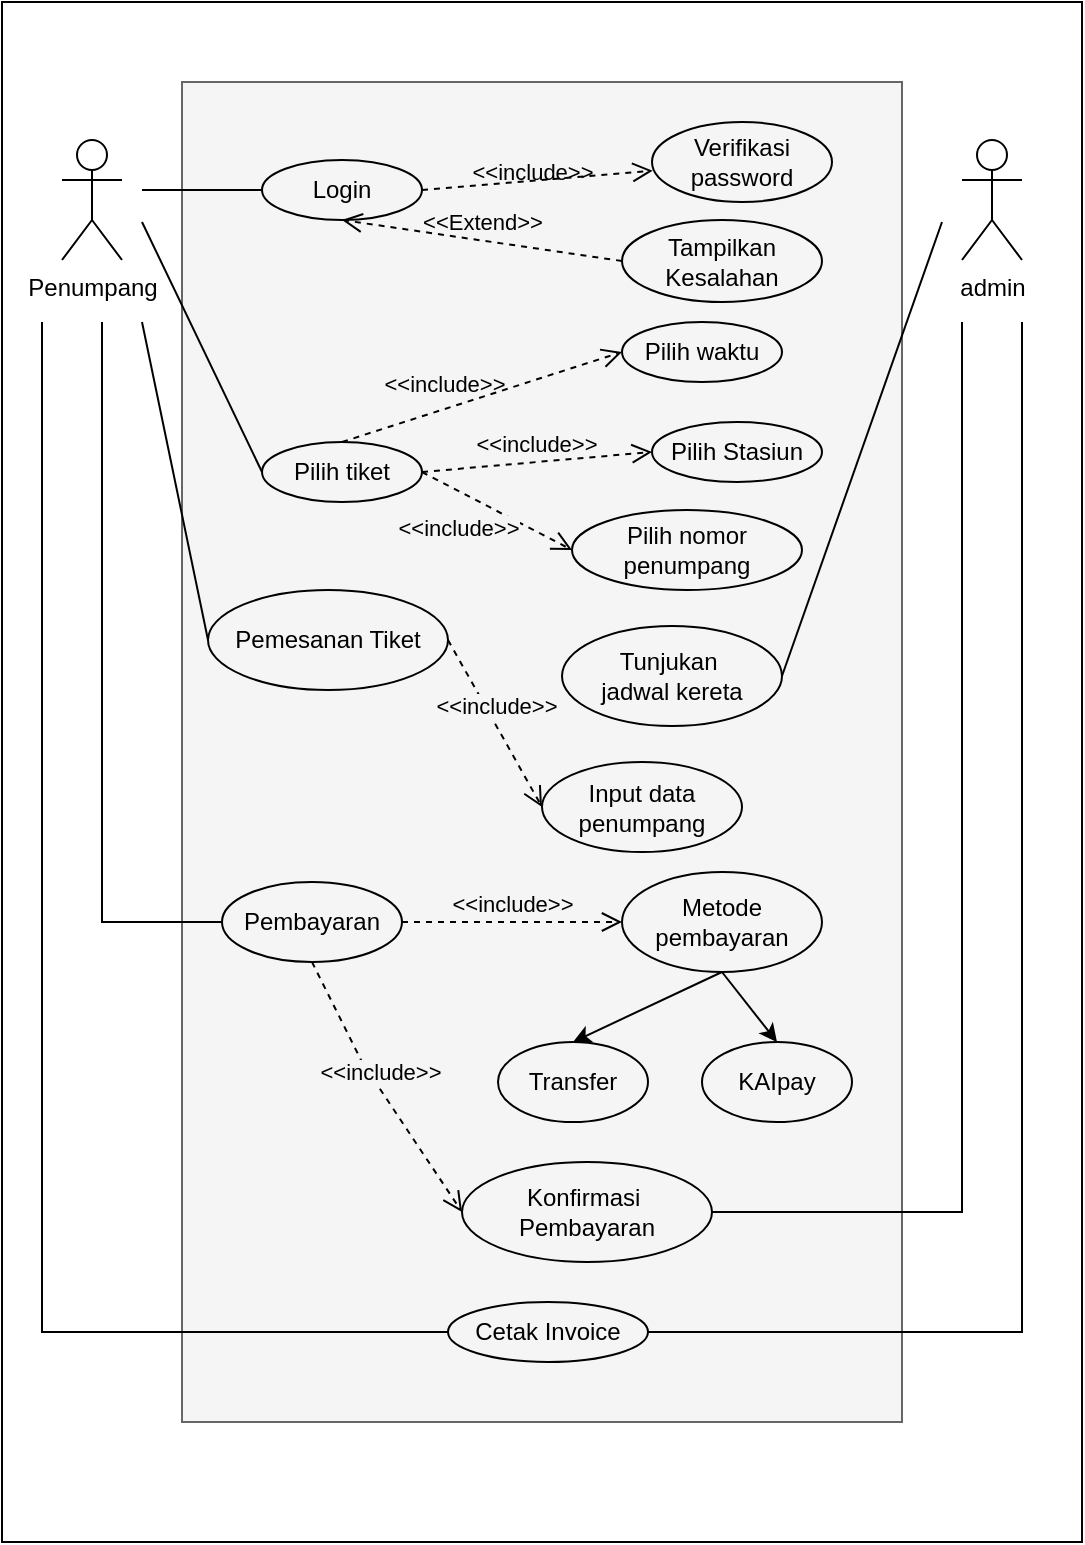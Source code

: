 <mxfile version="24.8.0">
  <diagram name="Page-1" id="s7LHoBz4bxoKhTNwpCAN">
    <mxGraphModel dx="794" dy="539" grid="1" gridSize="10" guides="1" tooltips="1" connect="1" arrows="1" fold="1" page="1" pageScale="1" pageWidth="850" pageHeight="1100" math="0" shadow="0">
      <root>
        <mxCell id="0" />
        <mxCell id="Y8llstiKN4IjT3RQTSuy-1" value="main" style="" parent="0" />
        <mxCell id="Y8llstiKN4IjT3RQTSuy-4" value="" style="rounded=0;whiteSpace=wrap;html=1;" parent="Y8llstiKN4IjT3RQTSuy-1" vertex="1">
          <mxGeometry x="140" y="190" width="540" height="770" as="geometry" />
        </mxCell>
        <mxCell id="1" style="" parent="0" />
        <mxCell id="kHwiwZnfwjtUSQPaJ7qr-1" value="&lt;div&gt;&lt;br&gt;&lt;/div&gt;&lt;div&gt;&lt;br&gt;&lt;/div&gt;" style="html=1;whiteSpace=wrap;fillColor=#F5F5F5;strokeColor=#666666;fontColor=#333333;" parent="1" vertex="1">
          <mxGeometry x="230" y="230" width="360" height="670" as="geometry" />
        </mxCell>
        <mxCell id="kHwiwZnfwjtUSQPaJ7qr-40" style="rounded=0;orthogonalLoop=1;jettySize=auto;html=1;entryX=1;entryY=0.5;entryDx=0;entryDy=0;endArrow=none;endFill=0;strokeColor=#000000;" parent="1" target="kHwiwZnfwjtUSQPaJ7qr-31" edge="1">
          <mxGeometry relative="1" as="geometry">
            <mxPoint x="610" y="300" as="sourcePoint" />
          </mxGeometry>
        </mxCell>
        <mxCell id="kHwiwZnfwjtUSQPaJ7qr-41" style="rounded=0;orthogonalLoop=1;jettySize=auto;html=1;entryX=1;entryY=0.5;entryDx=0;entryDy=0;endArrow=none;endFill=0;strokeColor=#000000;" parent="1" target="kHwiwZnfwjtUSQPaJ7qr-36" edge="1">
          <mxGeometry relative="1" as="geometry">
            <Array as="points">
              <mxPoint x="620" y="560" />
              <mxPoint x="620" y="795" />
            </Array>
            <mxPoint x="620" y="350" as="sourcePoint" />
          </mxGeometry>
        </mxCell>
        <mxCell id="kHwiwZnfwjtUSQPaJ7qr-42" style="rounded=0;orthogonalLoop=1;jettySize=auto;html=1;entryX=1;entryY=0.5;entryDx=0;entryDy=0;endArrow=none;endFill=0;strokeColor=#000000;" parent="1" target="kHwiwZnfwjtUSQPaJ7qr-30" edge="1">
          <mxGeometry relative="1" as="geometry">
            <Array as="points">
              <mxPoint x="650" y="855" />
            </Array>
            <mxPoint x="650" y="350" as="sourcePoint" />
          </mxGeometry>
        </mxCell>
        <mxCell id="kHwiwZnfwjtUSQPaJ7qr-4" value="&lt;div&gt;admin&lt;/div&gt;" style="shape=umlActor;verticalLabelPosition=bottom;verticalAlign=top;html=1;strokeColor=#000000;fillColor=none;" parent="1" vertex="1">
          <mxGeometry x="620" y="259" width="30" height="60" as="geometry" />
        </mxCell>
        <mxCell id="kHwiwZnfwjtUSQPaJ7qr-23" style="rounded=0;orthogonalLoop=1;jettySize=auto;html=1;entryX=0;entryY=0.5;entryDx=0;entryDy=0;endArrow=none;endFill=0;strokeColor=#000000;" parent="1" target="kHwiwZnfwjtUSQPaJ7qr-19" edge="1">
          <mxGeometry relative="1" as="geometry">
            <mxPoint x="210" y="300" as="sourcePoint" />
          </mxGeometry>
        </mxCell>
        <mxCell id="kHwiwZnfwjtUSQPaJ7qr-37" style="rounded=0;orthogonalLoop=1;jettySize=auto;html=1;entryX=0;entryY=0.5;entryDx=0;entryDy=0;endArrow=none;endFill=0;strokeColor=#000000;" parent="1" target="kHwiwZnfwjtUSQPaJ7qr-27" edge="1">
          <mxGeometry relative="1" as="geometry">
            <mxPoint x="210" y="350" as="sourcePoint" />
          </mxGeometry>
        </mxCell>
        <mxCell id="kHwiwZnfwjtUSQPaJ7qr-38" style="rounded=0;orthogonalLoop=1;jettySize=auto;html=1;entryX=0;entryY=0.5;entryDx=0;entryDy=0;endArrow=none;endFill=0;strokeColor=#000000;" parent="1" target="kHwiwZnfwjtUSQPaJ7qr-28" edge="1">
          <mxGeometry relative="1" as="geometry">
            <mxPoint x="190" y="350" as="sourcePoint" />
            <Array as="points">
              <mxPoint x="190" y="650" />
            </Array>
          </mxGeometry>
        </mxCell>
        <mxCell id="kHwiwZnfwjtUSQPaJ7qr-39" style="rounded=0;orthogonalLoop=1;jettySize=auto;html=1;endArrow=none;endFill=0;entryX=0;entryY=0.5;entryDx=0;entryDy=0;strokeColor=#000000;" parent="1" target="kHwiwZnfwjtUSQPaJ7qr-30" edge="1">
          <mxGeometry relative="1" as="geometry">
            <Array as="points">
              <mxPoint x="160" y="855" />
            </Array>
            <mxPoint x="160" y="350" as="sourcePoint" />
            <mxPoint x="190" y="880" as="targetPoint" />
          </mxGeometry>
        </mxCell>
        <mxCell id="kHwiwZnfwjtUSQPaJ7qr-8" value="Penumpang" style="shape=umlActor;verticalLabelPosition=bottom;verticalAlign=top;html=1;strokeColor=#000000;fillColor=none;" parent="1" vertex="1">
          <mxGeometry x="170" y="259" width="30" height="60" as="geometry" />
        </mxCell>
        <mxCell id="kHwiwZnfwjtUSQPaJ7qr-9" value="Login" style="ellipse;whiteSpace=wrap;html=1;fillColor=none;" parent="1" vertex="1">
          <mxGeometry x="270" y="269" width="80" height="30" as="geometry" />
        </mxCell>
        <mxCell id="kHwiwZnfwjtUSQPaJ7qr-10" value="" style="endArrow=none;html=1;rounded=0;entryX=0;entryY=0.5;entryDx=0;entryDy=0;strokeColor=#000000;" parent="1" target="kHwiwZnfwjtUSQPaJ7qr-9" edge="1">
          <mxGeometry width="50" height="50" relative="1" as="geometry">
            <mxPoint x="210" y="284" as="sourcePoint" />
            <mxPoint x="260" y="400" as="targetPoint" />
          </mxGeometry>
        </mxCell>
        <mxCell id="kHwiwZnfwjtUSQPaJ7qr-13" value="Verifikasi&lt;div&gt;password&lt;/div&gt;" style="ellipse;whiteSpace=wrap;html=1;fillColor=none;strokeColor=default;" parent="1" vertex="1">
          <mxGeometry x="465" y="250" width="90" height="40" as="geometry" />
        </mxCell>
        <mxCell id="kHwiwZnfwjtUSQPaJ7qr-15" value="Tampilkan Kesalahan" style="ellipse;whiteSpace=wrap;html=1;fillColor=none;" parent="1" vertex="1">
          <mxGeometry x="450" y="299" width="100" height="41" as="geometry" />
        </mxCell>
        <mxCell id="kHwiwZnfwjtUSQPaJ7qr-18" value="&amp;lt;&amp;lt;Extend&amp;gt;&amp;gt;" style="html=1;verticalAlign=bottom;endArrow=open;dashed=1;endSize=8;curved=0;rounded=0;exitX=0;exitY=0.5;exitDx=0;exitDy=0;entryX=0.5;entryY=1;entryDx=0;entryDy=0;strokeColor=default;strokeWidth=1;labelBackgroundColor=none;" parent="1" source="kHwiwZnfwjtUSQPaJ7qr-15" target="kHwiwZnfwjtUSQPaJ7qr-9" edge="1">
          <mxGeometry relative="1" as="geometry">
            <mxPoint x="380" y="275" as="sourcePoint" />
            <mxPoint x="450" y="275" as="targetPoint" />
          </mxGeometry>
        </mxCell>
        <mxCell id="kHwiwZnfwjtUSQPaJ7qr-19" value="Pilih tiket" style="ellipse;whiteSpace=wrap;html=1;fillColor=none;" parent="1" vertex="1">
          <mxGeometry x="270" y="410" width="80" height="30" as="geometry" />
        </mxCell>
        <mxCell id="kHwiwZnfwjtUSQPaJ7qr-20" value="Pilih waktu" style="ellipse;whiteSpace=wrap;html=1;fillColor=none;" parent="1" vertex="1">
          <mxGeometry x="450" y="350" width="80" height="30" as="geometry" />
        </mxCell>
        <mxCell id="kHwiwZnfwjtUSQPaJ7qr-21" value="Pilih Stasiun" style="ellipse;whiteSpace=wrap;html=1;fillColor=none;" parent="1" vertex="1">
          <mxGeometry x="465" y="400" width="85" height="30" as="geometry" />
        </mxCell>
        <mxCell id="kHwiwZnfwjtUSQPaJ7qr-22" value="Pilih nomor&lt;div&gt;penumpang&lt;/div&gt;" style="ellipse;whiteSpace=wrap;html=1;fillColor=none;" parent="1" vertex="1">
          <mxGeometry x="425" y="444" width="115" height="40" as="geometry" />
        </mxCell>
        <mxCell id="kHwiwZnfwjtUSQPaJ7qr-25" value="&amp;lt;&amp;lt;include&amp;gt;&amp;gt;" style="html=1;verticalAlign=bottom;endArrow=open;dashed=1;endSize=8;curved=0;rounded=0;exitX=1;exitY=0.5;exitDx=0;exitDy=0;entryX=0;entryY=0.5;entryDx=0;entryDy=0;labelBackgroundColor=none;" parent="1" source="kHwiwZnfwjtUSQPaJ7qr-19" target="kHwiwZnfwjtUSQPaJ7qr-21" edge="1">
          <mxGeometry relative="1" as="geometry">
            <mxPoint x="390" y="395" as="sourcePoint" />
            <mxPoint x="450" y="385" as="targetPoint" />
          </mxGeometry>
        </mxCell>
        <mxCell id="kHwiwZnfwjtUSQPaJ7qr-26" value="&amp;lt;&amp;lt;include&amp;gt;&amp;gt;" style="html=1;verticalAlign=bottom;endArrow=open;dashed=1;endSize=8;curved=0;rounded=0;exitX=1;exitY=0.5;exitDx=0;exitDy=0;entryX=0;entryY=0.5;entryDx=0;entryDy=0;labelBackgroundColor=#F5F5F5;" parent="1" source="kHwiwZnfwjtUSQPaJ7qr-19" target="kHwiwZnfwjtUSQPaJ7qr-22" edge="1">
          <mxGeometry x="-0.222" y="-25" relative="1" as="geometry">
            <mxPoint x="390" y="395" as="sourcePoint" />
            <mxPoint x="450" y="435" as="targetPoint" />
            <mxPoint as="offset" />
          </mxGeometry>
        </mxCell>
        <mxCell id="kHwiwZnfwjtUSQPaJ7qr-27" value="Pemesanan Tiket" style="ellipse;whiteSpace=wrap;html=1;fillColor=none;" parent="1" vertex="1">
          <mxGeometry x="243" y="484" width="120" height="50" as="geometry" />
        </mxCell>
        <mxCell id="kHwiwZnfwjtUSQPaJ7qr-28" value="Pembayaran" style="ellipse;whiteSpace=wrap;html=1;fillColor=none;" parent="1" vertex="1">
          <mxGeometry x="250" y="630" width="90" height="40" as="geometry" />
        </mxCell>
        <mxCell id="kHwiwZnfwjtUSQPaJ7qr-30" value="Cetak Invoice" style="ellipse;whiteSpace=wrap;html=1;fillColor=none;" parent="1" vertex="1">
          <mxGeometry x="363" y="840" width="100" height="30" as="geometry" />
        </mxCell>
        <mxCell id="kHwiwZnfwjtUSQPaJ7qr-31" value="Tunjukan&amp;nbsp;&lt;div&gt;jadwal kereta&lt;/div&gt;" style="ellipse;whiteSpace=wrap;html=1;fillColor=none;" parent="1" vertex="1">
          <mxGeometry x="420" y="502" width="110" height="50" as="geometry" />
        </mxCell>
        <mxCell id="kHwiwZnfwjtUSQPaJ7qr-32" value="Input data penumpang" style="ellipse;whiteSpace=wrap;html=1;fillColor=none;" parent="1" vertex="1">
          <mxGeometry x="410" y="570" width="100" height="45" as="geometry" />
        </mxCell>
        <mxCell id="kHwiwZnfwjtUSQPaJ7qr-33" value="Metode pembayaran" style="ellipse;whiteSpace=wrap;html=1;fillColor=none;" parent="1" vertex="1">
          <mxGeometry x="450" y="625" width="100" height="50" as="geometry" />
        </mxCell>
        <mxCell id="kHwiwZnfwjtUSQPaJ7qr-34" value="Transfer" style="ellipse;whiteSpace=wrap;html=1;fillColor=none;" parent="1" vertex="1">
          <mxGeometry x="388" y="710" width="75" height="40" as="geometry" />
        </mxCell>
        <mxCell id="kHwiwZnfwjtUSQPaJ7qr-35" value="KAIpay" style="ellipse;whiteSpace=wrap;html=1;fillColor=none;" parent="1" vertex="1">
          <mxGeometry x="490" y="710" width="75" height="40" as="geometry" />
        </mxCell>
        <mxCell id="kHwiwZnfwjtUSQPaJ7qr-36" value="Konfirmasi&amp;nbsp;&lt;div&gt;Pembayaran&lt;/div&gt;" style="ellipse;whiteSpace=wrap;html=1;fillColor=none;" parent="1" vertex="1">
          <mxGeometry x="370" y="770" width="125" height="50" as="geometry" />
        </mxCell>
        <mxCell id="kHwiwZnfwjtUSQPaJ7qr-43" value="&amp;lt;&amp;lt;include&amp;gt;&amp;gt;" style="html=1;verticalAlign=bottom;endArrow=open;dashed=1;endSize=8;curved=0;rounded=0;exitX=1;exitY=0.5;exitDx=0;exitDy=0;entryX=0;entryY=0.5;entryDx=0;entryDy=0;labelBackgroundColor=#F5F5F5;" parent="1" source="kHwiwZnfwjtUSQPaJ7qr-27" target="kHwiwZnfwjtUSQPaJ7qr-32" edge="1">
          <mxGeometry relative="1" as="geometry">
            <mxPoint x="420" y="470" as="sourcePoint" />
            <mxPoint x="340" y="470" as="targetPoint" />
          </mxGeometry>
        </mxCell>
        <mxCell id="kHwiwZnfwjtUSQPaJ7qr-44" value="&amp;lt;&amp;lt;include&amp;gt;&amp;gt;" style="html=1;verticalAlign=bottom;endArrow=open;dashed=1;endSize=8;curved=0;rounded=0;exitX=1;exitY=0.5;exitDx=0;exitDy=0;entryX=0;entryY=0.5;entryDx=0;entryDy=0;labelBackgroundColor=#F5F5F5;" parent="1" source="kHwiwZnfwjtUSQPaJ7qr-28" target="kHwiwZnfwjtUSQPaJ7qr-33" edge="1">
          <mxGeometry relative="1" as="geometry">
            <mxPoint x="380" y="535" as="sourcePoint" />
            <mxPoint x="430" y="535" as="targetPoint" />
          </mxGeometry>
        </mxCell>
        <mxCell id="kHwiwZnfwjtUSQPaJ7qr-45" value="&amp;lt;&amp;lt;include&amp;gt;&amp;gt;" style="html=1;verticalAlign=bottom;endArrow=open;dashed=1;endSize=8;curved=0;rounded=0;exitX=0.5;exitY=1;exitDx=0;exitDy=0;entryX=0;entryY=0.5;entryDx=0;entryDy=0;labelBackgroundColor=#F5F5F5;" parent="1" source="kHwiwZnfwjtUSQPaJ7qr-28" target="kHwiwZnfwjtUSQPaJ7qr-36" edge="1">
          <mxGeometry relative="1" as="geometry">
            <mxPoint x="370" y="650.0" as="sourcePoint" />
            <mxPoint x="400.0" y="795.0" as="targetPoint" />
            <Array as="points">
              <mxPoint x="320" y="720" />
            </Array>
          </mxGeometry>
        </mxCell>
        <mxCell id="kHwiwZnfwjtUSQPaJ7qr-47" style="edgeStyle=orthogonalEdgeStyle;rounded=0;orthogonalLoop=1;jettySize=auto;html=1;exitX=0.5;exitY=1;exitDx=0;exitDy=0;" parent="1" source="kHwiwZnfwjtUSQPaJ7qr-33" target="kHwiwZnfwjtUSQPaJ7qr-33" edge="1">
          <mxGeometry relative="1" as="geometry" />
        </mxCell>
        <mxCell id="kHwiwZnfwjtUSQPaJ7qr-48" value="" style="endArrow=classic;html=1;rounded=0;exitX=0.5;exitY=1;exitDx=0;exitDy=0;entryX=0.5;entryY=0;entryDx=0;entryDy=0;" parent="1" source="kHwiwZnfwjtUSQPaJ7qr-33" target="kHwiwZnfwjtUSQPaJ7qr-34" edge="1">
          <mxGeometry width="50" height="50" relative="1" as="geometry">
            <mxPoint x="400" y="750" as="sourcePoint" />
            <mxPoint x="470" y="700" as="targetPoint" />
          </mxGeometry>
        </mxCell>
        <mxCell id="kHwiwZnfwjtUSQPaJ7qr-50" value="" style="endArrow=classic;html=1;rounded=0;entryX=0.5;entryY=1;entryDx=0;entryDy=0;exitX=0.5;exitY=1;exitDx=0;exitDy=0;" parent="1" source="kHwiwZnfwjtUSQPaJ7qr-33" target="kHwiwZnfwjtUSQPaJ7qr-33" edge="1">
          <mxGeometry width="50" height="50" relative="1" as="geometry">
            <mxPoint x="350" y="700" as="sourcePoint" />
            <mxPoint x="400" y="650" as="targetPoint" />
          </mxGeometry>
        </mxCell>
        <mxCell id="kHwiwZnfwjtUSQPaJ7qr-51" value="" style="endArrow=classic;html=1;rounded=0;entryX=0.5;entryY=0;entryDx=0;entryDy=0;exitX=0.5;exitY=1;exitDx=0;exitDy=0;" parent="1" source="kHwiwZnfwjtUSQPaJ7qr-33" target="kHwiwZnfwjtUSQPaJ7qr-35" edge="1">
          <mxGeometry width="50" height="50" relative="1" as="geometry">
            <mxPoint x="350" y="700" as="sourcePoint" />
            <mxPoint x="400" y="650" as="targetPoint" />
          </mxGeometry>
        </mxCell>
        <mxCell id="tdNhIrfSdS4DOZbLsSNh-2" value="&amp;lt;&amp;lt;include&amp;gt;&amp;gt;" style="html=1;verticalAlign=bottom;endArrow=open;dashed=1;endSize=8;curved=0;rounded=0;exitX=1;exitY=0.5;exitDx=0;exitDy=0;entryX=0.004;entryY=0.608;entryDx=0;entryDy=0;labelBackgroundColor=none;entryPerimeter=0;" parent="1" source="kHwiwZnfwjtUSQPaJ7qr-9" target="kHwiwZnfwjtUSQPaJ7qr-13" edge="1">
          <mxGeometry x="-0.059" y="-5" relative="1" as="geometry">
            <mxPoint x="390" y="435" as="sourcePoint" />
            <mxPoint x="475" y="435" as="targetPoint" />
            <mxPoint as="offset" />
          </mxGeometry>
        </mxCell>
        <mxCell id="tdNhIrfSdS4DOZbLsSNh-3" value="&amp;lt;&amp;lt;include&amp;gt;&amp;gt;" style="html=1;verticalAlign=bottom;endArrow=open;dashed=1;endSize=8;curved=0;rounded=0;exitX=0.5;exitY=0;exitDx=0;exitDy=0;entryX=0;entryY=0.5;entryDx=0;entryDy=0;labelBackgroundColor=none;" parent="1" source="kHwiwZnfwjtUSQPaJ7qr-19" target="kHwiwZnfwjtUSQPaJ7qr-20" edge="1">
          <mxGeometry x="-0.25" y="3" relative="1" as="geometry">
            <mxPoint x="390" y="435" as="sourcePoint" />
            <mxPoint x="475" y="435" as="targetPoint" />
            <mxPoint as="offset" />
          </mxGeometry>
        </mxCell>
      </root>
    </mxGraphModel>
  </diagram>
</mxfile>
